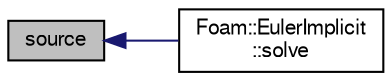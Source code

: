 digraph "source"
{
  bgcolor="transparent";
  edge [fontname="FreeSans",fontsize="10",labelfontname="FreeSans",labelfontsize="10"];
  node [fontname="FreeSans",fontsize="10",shape=record];
  rankdir="LR";
  Node1 [label="source",height=0.2,width=0.4,color="black", fillcolor="grey75", style="filled" fontcolor="black"];
  Node1 -> Node2 [dir="back",color="midnightblue",fontsize="10",style="solid",fontname="FreeSans"];
  Node2 [label="Foam::EulerImplicit\l::solve",height=0.2,width=0.4,color="black",URL="$a00661.html#af556fd5257a322166423dd4bde8b5337",tooltip="Update the concentrations and return the chemical time. "];
}
